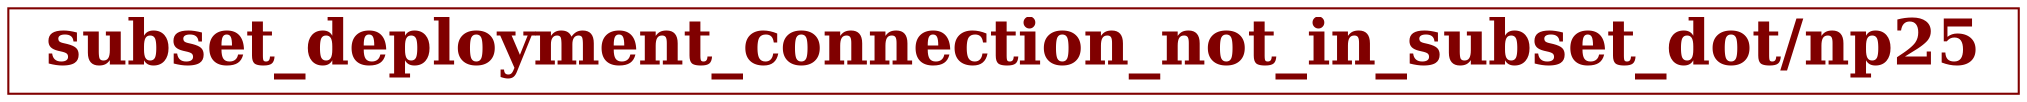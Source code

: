 // The Connectivity Graph of np25
digraph {
	HEADER [shape="box" label=< <B>subset_deployment_connection_not_in_subset_dot/np25</B> > fontsize=30 color=webmaroon fontcolor=webmaroon];
}


